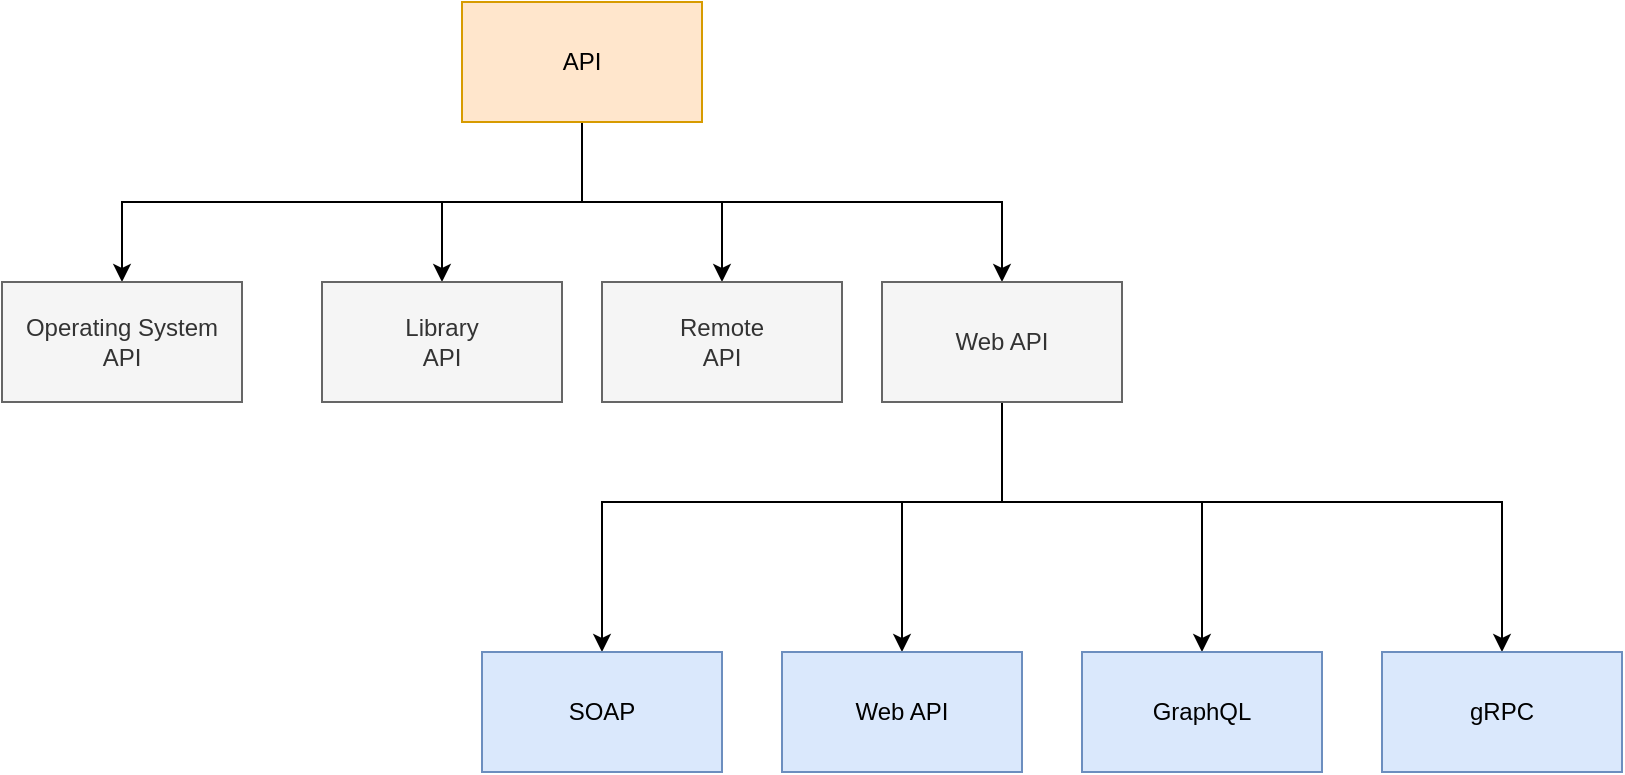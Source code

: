 <mxfile version="17.4.2" type="device"><diagram id="Fc_iM6lus2oGHkIAPIy8" name="Page-1"><mxGraphModel dx="1422" dy="857" grid="1" gridSize="10" guides="1" tooltips="1" connect="1" arrows="1" fold="1" page="1" pageScale="1" pageWidth="827" pageHeight="1169" math="0" shadow="0"><root><mxCell id="0"/><mxCell id="1" parent="0"/><mxCell id="r7T7SmMeuV8ddx9rpj0g-3" value="" style="edgeStyle=orthogonalEdgeStyle;rounded=0;orthogonalLoop=1;jettySize=auto;html=1;" edge="1" parent="1" source="r7T7SmMeuV8ddx9rpj0g-1" target="r7T7SmMeuV8ddx9rpj0g-2"><mxGeometry relative="1" as="geometry"><Array as="points"><mxPoint x="370" y="300"/><mxPoint x="580" y="300"/></Array></mxGeometry></mxCell><mxCell id="r7T7SmMeuV8ddx9rpj0g-5" value="" style="edgeStyle=orthogonalEdgeStyle;rounded=0;orthogonalLoop=1;jettySize=auto;html=1;" edge="1" parent="1" source="r7T7SmMeuV8ddx9rpj0g-1" target="r7T7SmMeuV8ddx9rpj0g-4"><mxGeometry relative="1" as="geometry"><Array as="points"><mxPoint x="370" y="300"/><mxPoint x="140" y="300"/></Array></mxGeometry></mxCell><mxCell id="r7T7SmMeuV8ddx9rpj0g-7" value="" style="edgeStyle=orthogonalEdgeStyle;rounded=0;orthogonalLoop=1;jettySize=auto;html=1;" edge="1" parent="1" source="r7T7SmMeuV8ddx9rpj0g-1" target="r7T7SmMeuV8ddx9rpj0g-6"><mxGeometry relative="1" as="geometry"/></mxCell><mxCell id="r7T7SmMeuV8ddx9rpj0g-9" value="" style="edgeStyle=orthogonalEdgeStyle;rounded=0;orthogonalLoop=1;jettySize=auto;html=1;" edge="1" parent="1" source="r7T7SmMeuV8ddx9rpj0g-1" target="r7T7SmMeuV8ddx9rpj0g-8"><mxGeometry relative="1" as="geometry"/></mxCell><mxCell id="r7T7SmMeuV8ddx9rpj0g-1" value="API" style="rounded=0;whiteSpace=wrap;html=1;fillColor=#ffe6cc;strokeColor=#d79b00;" vertex="1" parent="1"><mxGeometry x="310" y="200" width="120" height="60" as="geometry"/></mxCell><mxCell id="r7T7SmMeuV8ddx9rpj0g-11" value="" style="edgeStyle=orthogonalEdgeStyle;rounded=0;orthogonalLoop=1;jettySize=auto;html=1;" edge="1" parent="1" source="r7T7SmMeuV8ddx9rpj0g-2" target="r7T7SmMeuV8ddx9rpj0g-10"><mxGeometry relative="1" as="geometry"><Array as="points"><mxPoint x="580" y="450"/><mxPoint x="380" y="450"/></Array></mxGeometry></mxCell><mxCell id="r7T7SmMeuV8ddx9rpj0g-13" value="" style="edgeStyle=orthogonalEdgeStyle;rounded=0;orthogonalLoop=1;jettySize=auto;html=1;" edge="1" parent="1" source="r7T7SmMeuV8ddx9rpj0g-2" target="r7T7SmMeuV8ddx9rpj0g-12"><mxGeometry relative="1" as="geometry"><Array as="points"><mxPoint x="580" y="450"/><mxPoint x="830" y="450"/></Array></mxGeometry></mxCell><mxCell id="r7T7SmMeuV8ddx9rpj0g-15" value="" style="edgeStyle=orthogonalEdgeStyle;rounded=0;orthogonalLoop=1;jettySize=auto;html=1;" edge="1" parent="1" source="r7T7SmMeuV8ddx9rpj0g-2" target="r7T7SmMeuV8ddx9rpj0g-14"><mxGeometry relative="1" as="geometry"><Array as="points"><mxPoint x="580" y="450"/><mxPoint x="530" y="450"/></Array></mxGeometry></mxCell><mxCell id="r7T7SmMeuV8ddx9rpj0g-17" value="" style="edgeStyle=orthogonalEdgeStyle;rounded=0;orthogonalLoop=1;jettySize=auto;html=1;" edge="1" parent="1" source="r7T7SmMeuV8ddx9rpj0g-2" target="r7T7SmMeuV8ddx9rpj0g-16"><mxGeometry relative="1" as="geometry"><Array as="points"><mxPoint x="580" y="450"/><mxPoint x="680" y="450"/></Array></mxGeometry></mxCell><mxCell id="r7T7SmMeuV8ddx9rpj0g-2" value="Web API" style="rounded=0;whiteSpace=wrap;html=1;fillColor=#f5f5f5;fontColor=#333333;strokeColor=#666666;" vertex="1" parent="1"><mxGeometry x="520" y="340" width="120" height="60" as="geometry"/></mxCell><mxCell id="r7T7SmMeuV8ddx9rpj0g-4" value="Operating System&lt;br&gt;API" style="rounded=0;whiteSpace=wrap;html=1;fillColor=#f5f5f5;fontColor=#333333;strokeColor=#666666;" vertex="1" parent="1"><mxGeometry x="80" y="340" width="120" height="60" as="geometry"/></mxCell><mxCell id="r7T7SmMeuV8ddx9rpj0g-6" value="Library &lt;br&gt;API" style="rounded=0;whiteSpace=wrap;html=1;fillColor=#f5f5f5;fontColor=#333333;strokeColor=#666666;" vertex="1" parent="1"><mxGeometry x="240" y="340" width="120" height="60" as="geometry"/></mxCell><mxCell id="r7T7SmMeuV8ddx9rpj0g-8" value="Remote&lt;br&gt;API" style="rounded=0;whiteSpace=wrap;html=1;fillColor=#f5f5f5;fontColor=#333333;strokeColor=#666666;" vertex="1" parent="1"><mxGeometry x="380" y="340" width="120" height="60" as="geometry"/></mxCell><mxCell id="r7T7SmMeuV8ddx9rpj0g-10" value="SOAP" style="rounded=0;whiteSpace=wrap;html=1;fillColor=#dae8fc;strokeColor=#6c8ebf;" vertex="1" parent="1"><mxGeometry x="320" y="525" width="120" height="60" as="geometry"/></mxCell><mxCell id="r7T7SmMeuV8ddx9rpj0g-12" value="gRPC" style="rounded=0;whiteSpace=wrap;html=1;fillColor=#dae8fc;strokeColor=#6c8ebf;" vertex="1" parent="1"><mxGeometry x="770" y="525" width="120" height="60" as="geometry"/></mxCell><mxCell id="r7T7SmMeuV8ddx9rpj0g-14" value="&lt;span&gt;Web API&lt;/span&gt;" style="rounded=0;whiteSpace=wrap;html=1;fillColor=#dae8fc;strokeColor=#6c8ebf;" vertex="1" parent="1"><mxGeometry x="470" y="525" width="120" height="60" as="geometry"/></mxCell><mxCell id="r7T7SmMeuV8ddx9rpj0g-16" value="GraphQL" style="rounded=0;whiteSpace=wrap;html=1;fillColor=#dae8fc;strokeColor=#6c8ebf;" vertex="1" parent="1"><mxGeometry x="620" y="525" width="120" height="60" as="geometry"/></mxCell></root></mxGraphModel></diagram></mxfile>